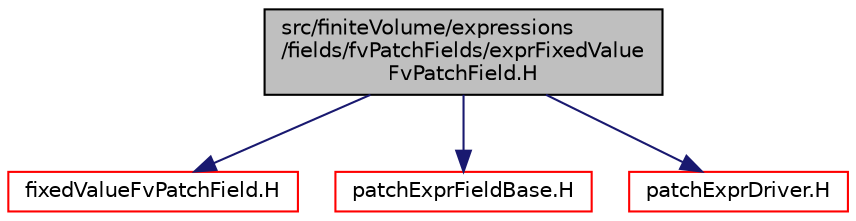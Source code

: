 digraph "src/finiteVolume/expressions/fields/fvPatchFields/exprFixedValueFvPatchField.H"
{
  bgcolor="transparent";
  edge [fontname="Helvetica",fontsize="10",labelfontname="Helvetica",labelfontsize="10"];
  node [fontname="Helvetica",fontsize="10",shape=record];
  Node1 [label="src/finiteVolume/expressions\l/fields/fvPatchFields/exprFixedValue\lFvPatchField.H",height=0.2,width=0.4,color="black", fillcolor="grey75", style="filled" fontcolor="black"];
  Node1 -> Node2 [color="midnightblue",fontsize="10",style="solid",fontname="Helvetica"];
  Node2 [label="fixedValueFvPatchField.H",height=0.2,width=0.4,color="red",URL="$fixedValueFvPatchField_8H.html"];
  Node1 -> Node3 [color="midnightblue",fontsize="10",style="solid",fontname="Helvetica"];
  Node3 [label="patchExprFieldBase.H",height=0.2,width=0.4,color="red",URL="$patchExprFieldBase_8H.html"];
  Node1 -> Node4 [color="midnightblue",fontsize="10",style="solid",fontname="Helvetica"];
  Node4 [label="patchExprDriver.H",height=0.2,width=0.4,color="red",URL="$patchExprDriver_8H.html"];
}
